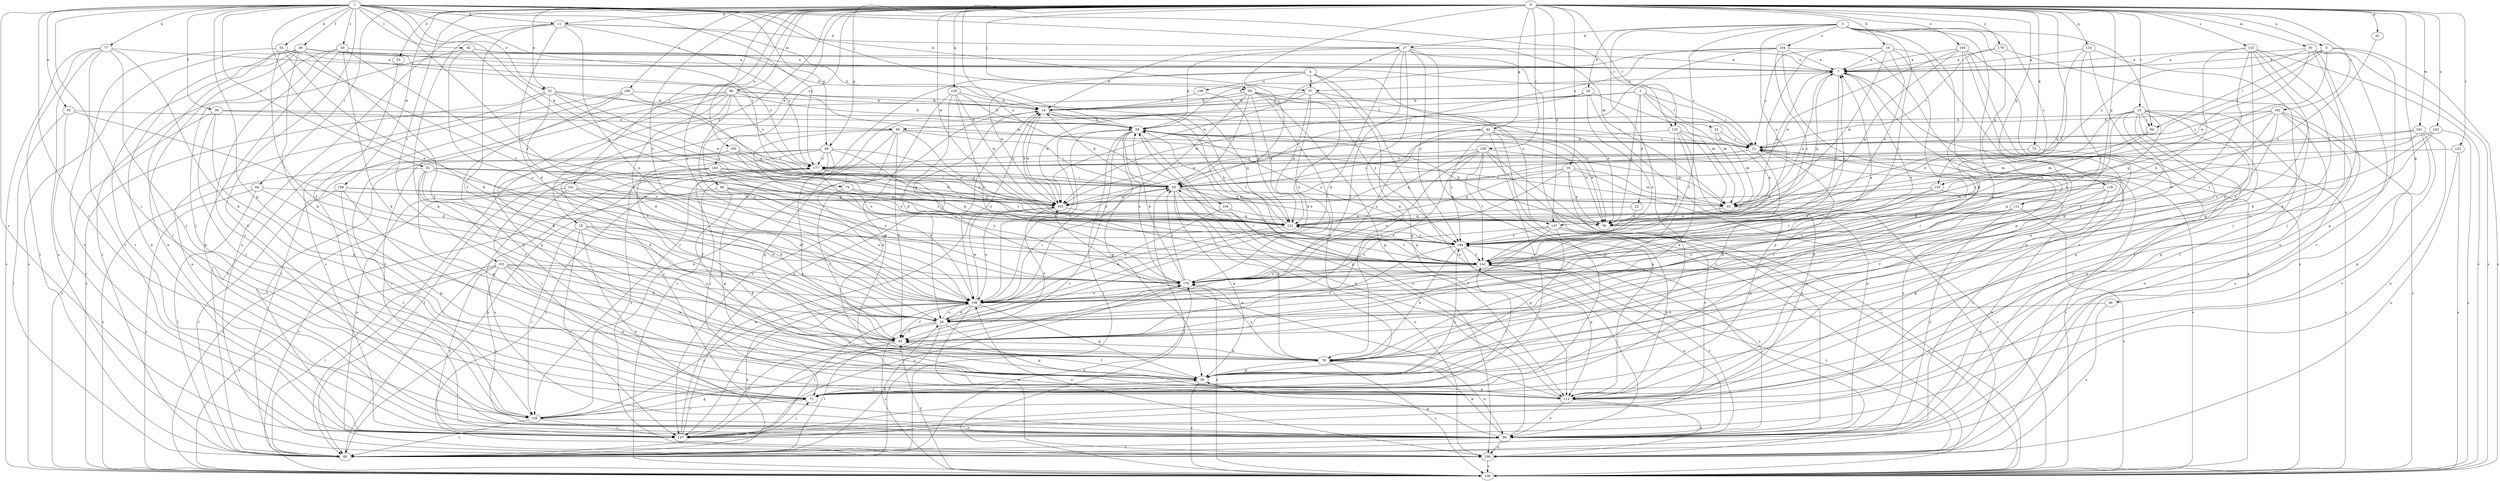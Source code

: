 strict digraph  {
0;
1;
2;
3;
4;
5;
7;
10;
11;
14;
15;
16;
18;
20;
21;
22;
24;
27;
28;
32;
35;
36;
38;
39;
40;
42;
43;
44;
46;
49;
50;
52;
53;
54;
57;
58;
64;
65;
68;
72;
73;
75;
77;
78;
81;
82;
84;
85;
86;
91;
92;
98;
99;
103;
104;
106;
112;
113;
114;
118;
120;
121;
122;
125;
128;
129;
133;
134;
135;
136;
141;
142;
143;
147;
149;
150;
153;
157;
158;
161;
163;
165;
169;
170;
176;
177;
182;
183;
184;
0 -> 5  [label=a];
0 -> 10  [label=b];
0 -> 11  [label=b];
0 -> 15  [label=c];
0 -> 16  [label=c];
0 -> 18  [label=c];
0 -> 32  [label=e];
0 -> 44  [label=g];
0 -> 46  [label=g];
0 -> 49  [label=g];
0 -> 52  [label=h];
0 -> 53  [label=h];
0 -> 64  [label=i];
0 -> 65  [label=i];
0 -> 68  [label=j];
0 -> 73  [label=k];
0 -> 86  [label=m];
0 -> 91  [label=m];
0 -> 98  [label=n];
0 -> 103  [label=o];
0 -> 104  [label=o];
0 -> 106  [label=o];
0 -> 112  [label=p];
0 -> 114  [label=q];
0 -> 118  [label=q];
0 -> 120  [label=q];
0 -> 122  [label=r];
0 -> 125  [label=r];
0 -> 129  [label=s];
0 -> 133  [label=s];
0 -> 141  [label=t];
0 -> 142  [label=t];
0 -> 143  [label=u];
0 -> 147  [label=u];
0 -> 153  [label=v];
0 -> 158  [label=w];
0 -> 161  [label=w];
0 -> 163  [label=w];
0 -> 165  [label=x];
0 -> 169  [label=x];
0 -> 170  [label=x];
0 -> 176  [label=y];
0 -> 182  [label=z];
0 -> 183  [label=z];
1 -> 11  [label=b];
1 -> 20  [label=c];
1 -> 32  [label=e];
1 -> 35  [label=e];
1 -> 38  [label=f];
1 -> 39  [label=f];
1 -> 49  [label=g];
1 -> 50  [label=g];
1 -> 54  [label=h];
1 -> 57  [label=h];
1 -> 65  [label=i];
1 -> 68  [label=j];
1 -> 72  [label=j];
1 -> 75  [label=k];
1 -> 77  [label=k];
1 -> 81  [label=l];
1 -> 82  [label=l];
1 -> 92  [label=m];
1 -> 99  [label=n];
1 -> 106  [label=o];
1 -> 125  [label=r];
1 -> 128  [label=r];
1 -> 142  [label=t];
1 -> 157  [label=v];
1 -> 177  [label=y];
2 -> 14  [label=b];
2 -> 21  [label=c];
2 -> 22  [label=d];
2 -> 36  [label=e];
2 -> 40  [label=f];
2 -> 42  [label=f];
2 -> 92  [label=m];
3 -> 24  [label=d];
3 -> 27  [label=d];
3 -> 43  [label=f];
3 -> 50  [label=g];
3 -> 72  [label=j];
3 -> 78  [label=k];
3 -> 84  [label=l];
3 -> 112  [label=p];
3 -> 134  [label=s];
3 -> 135  [label=s];
3 -> 142  [label=t];
3 -> 147  [label=u];
4 -> 57  [label=h];
4 -> 99  [label=n];
4 -> 113  [label=p];
4 -> 128  [label=r];
4 -> 147  [label=u];
4 -> 149  [label=u];
4 -> 163  [label=w];
5 -> 7  [label=a];
5 -> 21  [label=c];
5 -> 84  [label=l];
5 -> 135  [label=s];
5 -> 136  [label=s];
5 -> 157  [label=v];
7 -> 57  [label=h];
7 -> 121  [label=q];
7 -> 170  [label=x];
7 -> 184  [label=z];
10 -> 7  [label=a];
10 -> 21  [label=c];
10 -> 36  [label=e];
10 -> 43  [label=f];
10 -> 65  [label=i];
10 -> 92  [label=m];
10 -> 157  [label=v];
11 -> 27  [label=d];
11 -> 28  [label=d];
11 -> 43  [label=f];
11 -> 50  [label=g];
11 -> 58  [label=h];
11 -> 106  [label=o];
11 -> 150  [label=u];
11 -> 177  [label=y];
14 -> 58  [label=h];
14 -> 106  [label=o];
14 -> 121  [label=q];
14 -> 142  [label=t];
14 -> 150  [label=u];
14 -> 157  [label=v];
14 -> 163  [label=w];
15 -> 36  [label=e];
15 -> 50  [label=g];
15 -> 58  [label=h];
15 -> 84  [label=l];
15 -> 99  [label=n];
15 -> 106  [label=o];
15 -> 113  [label=p];
15 -> 142  [label=t];
15 -> 150  [label=u];
15 -> 157  [label=v];
15 -> 184  [label=z];
16 -> 36  [label=e];
16 -> 65  [label=i];
16 -> 92  [label=m];
16 -> 106  [label=o];
16 -> 121  [label=q];
16 -> 136  [label=s];
16 -> 157  [label=v];
18 -> 78  [label=k];
18 -> 99  [label=n];
18 -> 128  [label=r];
18 -> 157  [label=v];
18 -> 170  [label=x];
18 -> 184  [label=z];
20 -> 7  [label=a];
20 -> 78  [label=k];
20 -> 85  [label=l];
20 -> 99  [label=n];
20 -> 128  [label=r];
20 -> 184  [label=z];
21 -> 58  [label=h];
21 -> 65  [label=i];
21 -> 78  [label=k];
21 -> 136  [label=s];
21 -> 177  [label=y];
22 -> 36  [label=e];
22 -> 121  [label=q];
24 -> 14  [label=b];
24 -> 92  [label=m];
24 -> 113  [label=p];
24 -> 163  [label=w];
24 -> 170  [label=x];
27 -> 7  [label=a];
27 -> 14  [label=b];
27 -> 28  [label=d];
27 -> 43  [label=f];
27 -> 58  [label=h];
27 -> 78  [label=k];
27 -> 136  [label=s];
27 -> 150  [label=u];
27 -> 163  [label=w];
27 -> 184  [label=z];
28 -> 43  [label=f];
28 -> 85  [label=l];
28 -> 106  [label=o];
28 -> 113  [label=p];
28 -> 136  [label=s];
32 -> 14  [label=b];
32 -> 65  [label=i];
32 -> 99  [label=n];
32 -> 106  [label=o];
32 -> 121  [label=q];
32 -> 136  [label=s];
32 -> 163  [label=w];
35 -> 28  [label=d];
35 -> 58  [label=h];
35 -> 85  [label=l];
35 -> 157  [label=v];
36 -> 58  [label=h];
38 -> 21  [label=c];
38 -> 72  [label=j];
38 -> 113  [label=p];
38 -> 136  [label=s];
38 -> 40  [label=x];
39 -> 7  [label=a];
39 -> 21  [label=c];
39 -> 43  [label=f];
39 -> 78  [label=k];
39 -> 92  [label=m];
39 -> 99  [label=n];
39 -> 128  [label=r];
39 -> 136  [label=s];
39 -> 157  [label=v];
40 -> 21  [label=c];
40 -> 43  [label=f];
40 -> 50  [label=g];
40 -> 65  [label=i];
40 -> 78  [label=k];
40 -> 85  [label=l];
40 -> 121  [label=q];
40 -> 170  [label=x];
42 -> 21  [label=c];
42 -> 36  [label=e];
42 -> 92  [label=m];
43 -> 78  [label=k];
43 -> 85  [label=l];
43 -> 157  [label=v];
44 -> 21  [label=c];
44 -> 36  [label=e];
44 -> 72  [label=j];
44 -> 113  [label=p];
44 -> 163  [label=w];
44 -> 170  [label=x];
44 -> 184  [label=z];
46 -> 28  [label=d];
46 -> 150  [label=u];
49 -> 43  [label=f];
49 -> 72  [label=j];
49 -> 85  [label=l];
49 -> 113  [label=p];
49 -> 121  [label=q];
49 -> 142  [label=t];
49 -> 150  [label=u];
49 -> 177  [label=y];
50 -> 43  [label=f];
50 -> 72  [label=j];
50 -> 113  [label=p];
50 -> 136  [label=s];
52 -> 184  [label=z];
53 -> 128  [label=r];
54 -> 7  [label=a];
54 -> 28  [label=d];
54 -> 43  [label=f];
54 -> 99  [label=n];
54 -> 142  [label=t];
54 -> 157  [label=v];
54 -> 177  [label=y];
57 -> 14  [label=b];
57 -> 28  [label=d];
57 -> 36  [label=e];
57 -> 121  [label=q];
57 -> 163  [label=w];
57 -> 170  [label=x];
58 -> 21  [label=c];
58 -> 36  [label=e];
58 -> 50  [label=g];
58 -> 85  [label=l];
58 -> 106  [label=o];
58 -> 113  [label=p];
58 -> 157  [label=v];
58 -> 170  [label=x];
58 -> 184  [label=z];
64 -> 85  [label=l];
64 -> 113  [label=p];
64 -> 136  [label=s];
64 -> 163  [label=w];
65 -> 14  [label=b];
65 -> 36  [label=e];
65 -> 50  [label=g];
65 -> 78  [label=k];
65 -> 92  [label=m];
65 -> 150  [label=u];
65 -> 163  [label=w];
68 -> 14  [label=b];
68 -> 28  [label=d];
68 -> 36  [label=e];
68 -> 50  [label=g];
68 -> 65  [label=i];
68 -> 113  [label=p];
68 -> 121  [label=q];
68 -> 136  [label=s];
68 -> 184  [label=z];
72 -> 128  [label=r];
72 -> 142  [label=t];
72 -> 184  [label=z];
73 -> 136  [label=s];
73 -> 177  [label=y];
75 -> 43  [label=f];
75 -> 121  [label=q];
75 -> 163  [label=w];
77 -> 7  [label=a];
77 -> 72  [label=j];
77 -> 78  [label=k];
77 -> 85  [label=l];
77 -> 136  [label=s];
77 -> 150  [label=u];
77 -> 157  [label=v];
78 -> 21  [label=c];
78 -> 50  [label=g];
78 -> 99  [label=n];
78 -> 136  [label=s];
78 -> 170  [label=x];
81 -> 28  [label=d];
81 -> 43  [label=f];
81 -> 50  [label=g];
81 -> 65  [label=i];
81 -> 121  [label=q];
81 -> 136  [label=s];
81 -> 142  [label=t];
82 -> 7  [label=a];
82 -> 14  [label=b];
82 -> 72  [label=j];
82 -> 106  [label=o];
82 -> 121  [label=q];
84 -> 92  [label=m];
84 -> 184  [label=z];
85 -> 21  [label=c];
85 -> 28  [label=d];
85 -> 106  [label=o];
85 -> 170  [label=x];
85 -> 177  [label=y];
86 -> 14  [label=b];
86 -> 21  [label=c];
86 -> 28  [label=d];
86 -> 58  [label=h];
86 -> 78  [label=k];
86 -> 85  [label=l];
86 -> 106  [label=o];
86 -> 113  [label=p];
86 -> 157  [label=v];
86 -> 177  [label=y];
91 -> 7  [label=a];
91 -> 72  [label=j];
91 -> 78  [label=k];
91 -> 113  [label=p];
91 -> 136  [label=s];
91 -> 163  [label=w];
91 -> 177  [label=y];
92 -> 7  [label=a];
92 -> 36  [label=e];
92 -> 150  [label=u];
98 -> 50  [label=g];
98 -> 106  [label=o];
98 -> 136  [label=s];
98 -> 163  [label=w];
98 -> 184  [label=z];
99 -> 21  [label=c];
99 -> 50  [label=g];
99 -> 58  [label=h];
99 -> 78  [label=k];
99 -> 85  [label=l];
99 -> 142  [label=t];
99 -> 150  [label=u];
99 -> 184  [label=z];
103 -> 121  [label=q];
103 -> 128  [label=r];
103 -> 157  [label=v];
103 -> 163  [label=w];
103 -> 177  [label=y];
103 -> 184  [label=z];
104 -> 36  [label=e];
104 -> 106  [label=o];
104 -> 142  [label=t];
106 -> 28  [label=d];
106 -> 43  [label=f];
106 -> 50  [label=g];
106 -> 58  [label=h];
106 -> 65  [label=i];
106 -> 85  [label=l];
106 -> 128  [label=r];
106 -> 150  [label=u];
106 -> 163  [label=w];
112 -> 36  [label=e];
112 -> 50  [label=g];
112 -> 99  [label=n];
112 -> 106  [label=o];
112 -> 136  [label=s];
112 -> 142  [label=t];
113 -> 7  [label=a];
113 -> 99  [label=n];
113 -> 150  [label=u];
113 -> 163  [label=w];
114 -> 7  [label=a];
114 -> 28  [label=d];
114 -> 85  [label=l];
114 -> 121  [label=q];
114 -> 142  [label=t];
118 -> 28  [label=d];
118 -> 43  [label=f];
118 -> 92  [label=m];
118 -> 99  [label=n];
120 -> 14  [label=b];
120 -> 28  [label=d];
120 -> 50  [label=g];
120 -> 58  [label=h];
120 -> 163  [label=w];
120 -> 170  [label=x];
121 -> 7  [label=a];
121 -> 58  [label=h];
121 -> 106  [label=o];
121 -> 142  [label=t];
121 -> 177  [label=y];
121 -> 184  [label=z];
122 -> 136  [label=s];
122 -> 150  [label=u];
122 -> 177  [label=y];
125 -> 21  [label=c];
125 -> 65  [label=i];
125 -> 78  [label=k];
125 -> 99  [label=n];
125 -> 142  [label=t];
125 -> 157  [label=v];
128 -> 14  [label=b];
128 -> 50  [label=g];
128 -> 85  [label=l];
128 -> 99  [label=n];
128 -> 157  [label=v];
128 -> 170  [label=x];
129 -> 28  [label=d];
129 -> 72  [label=j];
129 -> 92  [label=m];
129 -> 99  [label=n];
129 -> 106  [label=o];
129 -> 121  [label=q];
129 -> 136  [label=s];
129 -> 142  [label=t];
129 -> 177  [label=y];
133 -> 7  [label=a];
133 -> 43  [label=f];
133 -> 50  [label=g];
133 -> 78  [label=k];
133 -> 99  [label=n];
133 -> 106  [label=o];
133 -> 136  [label=s];
133 -> 170  [label=x];
134 -> 7  [label=a];
134 -> 58  [label=h];
134 -> 65  [label=i];
134 -> 72  [label=j];
134 -> 113  [label=p];
134 -> 163  [label=w];
134 -> 184  [label=z];
135 -> 113  [label=p];
135 -> 142  [label=t];
135 -> 163  [label=w];
135 -> 184  [label=z];
136 -> 7  [label=a];
136 -> 21  [label=c];
136 -> 43  [label=f];
136 -> 65  [label=i];
136 -> 170  [label=x];
141 -> 28  [label=d];
141 -> 99  [label=n];
141 -> 106  [label=o];
141 -> 136  [label=s];
141 -> 163  [label=w];
142 -> 58  [label=h];
142 -> 65  [label=i];
142 -> 99  [label=n];
142 -> 121  [label=q];
142 -> 170  [label=x];
143 -> 21  [label=c];
143 -> 106  [label=o];
143 -> 136  [label=s];
143 -> 142  [label=t];
147 -> 43  [label=f];
147 -> 50  [label=g];
147 -> 113  [label=p];
147 -> 136  [label=s];
147 -> 170  [label=x];
147 -> 184  [label=z];
149 -> 14  [label=b];
149 -> 121  [label=q];
150 -> 106  [label=o];
150 -> 136  [label=s];
150 -> 142  [label=t];
150 -> 177  [label=y];
153 -> 28  [label=d];
153 -> 78  [label=k];
153 -> 85  [label=l];
153 -> 99  [label=n];
153 -> 106  [label=o];
153 -> 113  [label=p];
153 -> 136  [label=s];
153 -> 157  [label=v];
153 -> 170  [label=x];
157 -> 14  [label=b];
157 -> 72  [label=j];
157 -> 106  [label=o];
157 -> 163  [label=w];
157 -> 170  [label=x];
158 -> 36  [label=e];
158 -> 72  [label=j];
158 -> 85  [label=l];
158 -> 92  [label=m];
158 -> 128  [label=r];
161 -> 21  [label=c];
161 -> 36  [label=e];
161 -> 92  [label=m];
161 -> 99  [label=n];
161 -> 113  [label=p];
161 -> 157  [label=v];
163 -> 14  [label=b];
163 -> 43  [label=f];
163 -> 106  [label=o];
163 -> 121  [label=q];
165 -> 7  [label=a];
165 -> 28  [label=d];
165 -> 50  [label=g];
165 -> 85  [label=l];
165 -> 121  [label=q];
165 -> 136  [label=s];
165 -> 163  [label=w];
169 -> 14  [label=b];
169 -> 85  [label=l];
169 -> 113  [label=p];
169 -> 121  [label=q];
169 -> 157  [label=v];
170 -> 7  [label=a];
170 -> 58  [label=h];
170 -> 65  [label=i];
170 -> 106  [label=o];
176 -> 7  [label=a];
176 -> 21  [label=c];
176 -> 72  [label=j];
177 -> 65  [label=i];
177 -> 72  [label=j];
177 -> 85  [label=l];
177 -> 106  [label=o];
177 -> 170  [label=x];
182 -> 21  [label=c];
182 -> 58  [label=h];
182 -> 113  [label=p];
182 -> 121  [label=q];
182 -> 136  [label=s];
182 -> 142  [label=t];
182 -> 150  [label=u];
182 -> 170  [label=x];
183 -> 43  [label=f];
183 -> 65  [label=i];
183 -> 72  [label=j];
183 -> 150  [label=u];
183 -> 163  [label=w];
183 -> 170  [label=x];
183 -> 184  [label=z];
184 -> 7  [label=a];
184 -> 43  [label=f];
184 -> 78  [label=k];
184 -> 113  [label=p];
184 -> 142  [label=t];
}
